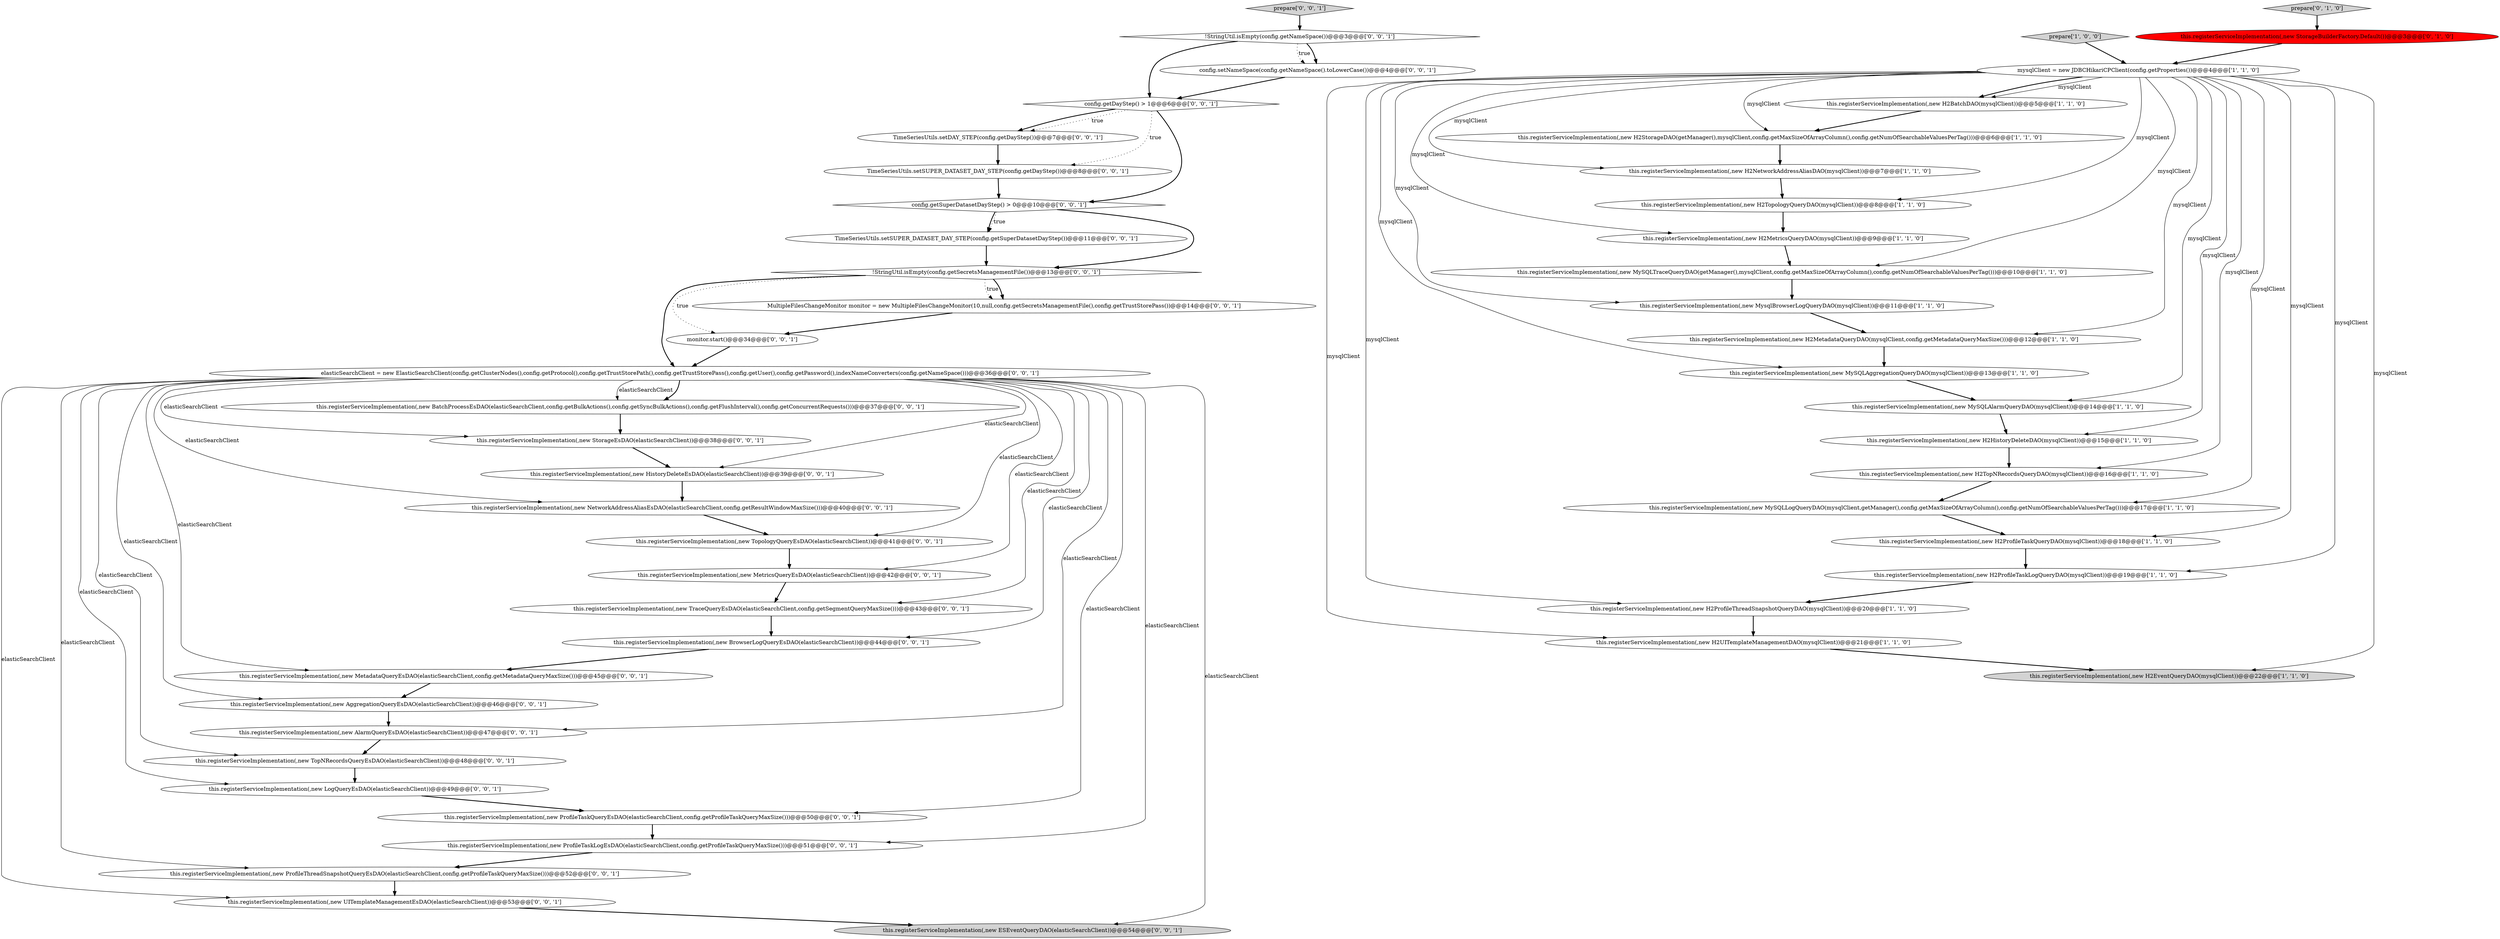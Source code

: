 digraph {
35 [style = filled, label = "this.registerServiceImplementation(,new StorageEsDAO(elasticSearchClient))@@@38@@@['0', '0', '1']", fillcolor = white, shape = ellipse image = "AAA0AAABBB3BBB"];
46 [style = filled, label = "!StringUtil.isEmpty(config.getNameSpace())@@@3@@@['0', '0', '1']", fillcolor = white, shape = diamond image = "AAA0AAABBB3BBB"];
0 [style = filled, label = "this.registerServiceImplementation(,new H2TopNRecordsQueryDAO(mysqlClient))@@@16@@@['1', '1', '0']", fillcolor = white, shape = ellipse image = "AAA0AAABBB1BBB"];
11 [style = filled, label = "prepare['1', '0', '0']", fillcolor = lightgray, shape = diamond image = "AAA0AAABBB1BBB"];
12 [style = filled, label = "this.registerServiceImplementation(,new H2HistoryDeleteDAO(mysqlClient))@@@15@@@['1', '1', '0']", fillcolor = white, shape = ellipse image = "AAA0AAABBB1BBB"];
43 [style = filled, label = "prepare['0', '0', '1']", fillcolor = lightgray, shape = diamond image = "AAA0AAABBB3BBB"];
33 [style = filled, label = "this.registerServiceImplementation(,new ProfileThreadSnapshotQueryEsDAO(elasticSearchClient,config.getProfileTaskQueryMaxSize()))@@@52@@@['0', '0', '1']", fillcolor = white, shape = ellipse image = "AAA0AAABBB3BBB"];
1 [style = filled, label = "this.registerServiceImplementation(,new MySQLLogQueryDAO(mysqlClient,getManager(),config.getMaxSizeOfArrayColumn(),config.getNumOfSearchableValuesPerTag()))@@@17@@@['1', '1', '0']", fillcolor = white, shape = ellipse image = "AAA0AAABBB1BBB"];
17 [style = filled, label = "this.registerServiceImplementation(,new H2StorageDAO(getManager(),mysqlClient,config.getMaxSizeOfArrayColumn(),config.getNumOfSearchableValuesPerTag()))@@@6@@@['1', '1', '0']", fillcolor = white, shape = ellipse image = "AAA0AAABBB1BBB"];
4 [style = filled, label = "this.registerServiceImplementation(,new MySQLAggregationQueryDAO(mysqlClient))@@@13@@@['1', '1', '0']", fillcolor = white, shape = ellipse image = "AAA0AAABBB1BBB"];
26 [style = filled, label = "this.registerServiceImplementation(,new ProfileTaskQueryEsDAO(elasticSearchClient,config.getProfileTaskQueryMaxSize()))@@@50@@@['0', '0', '1']", fillcolor = white, shape = ellipse image = "AAA0AAABBB3BBB"];
7 [style = filled, label = "this.registerServiceImplementation(,new H2MetricsQueryDAO(mysqlClient))@@@9@@@['1', '1', '0']", fillcolor = white, shape = ellipse image = "AAA0AAABBB1BBB"];
29 [style = filled, label = "this.registerServiceImplementation(,new TopologyQueryEsDAO(elasticSearchClient))@@@41@@@['0', '0', '1']", fillcolor = white, shape = ellipse image = "AAA0AAABBB3BBB"];
44 [style = filled, label = "this.registerServiceImplementation(,new BatchProcessEsDAO(elasticSearchClient,config.getBulkActions(),config.getSyncBulkActions(),config.getFlushInterval(),config.getConcurrentRequests()))@@@37@@@['0', '0', '1']", fillcolor = white, shape = ellipse image = "AAA0AAABBB3BBB"];
23 [style = filled, label = "TimeSeriesUtils.setSUPER_DATASET_DAY_STEP(config.getDayStep())@@@8@@@['0', '0', '1']", fillcolor = white, shape = ellipse image = "AAA0AAABBB3BBB"];
47 [style = filled, label = "this.registerServiceImplementation(,new ProfileTaskLogEsDAO(elasticSearchClient,config.getProfileTaskQueryMaxSize()))@@@51@@@['0', '0', '1']", fillcolor = white, shape = ellipse image = "AAA0AAABBB3BBB"];
28 [style = filled, label = "this.registerServiceImplementation(,new NetworkAddressAliasEsDAO(elasticSearchClient,config.getResultWindowMaxSize()))@@@40@@@['0', '0', '1']", fillcolor = white, shape = ellipse image = "AAA0AAABBB3BBB"];
15 [style = filled, label = "this.registerServiceImplementation(,new H2TopologyQueryDAO(mysqlClient))@@@8@@@['1', '1', '0']", fillcolor = white, shape = ellipse image = "AAA0AAABBB1BBB"];
49 [style = filled, label = "this.registerServiceImplementation(,new AggregationQueryEsDAO(elasticSearchClient))@@@46@@@['0', '0', '1']", fillcolor = white, shape = ellipse image = "AAA0AAABBB3BBB"];
48 [style = filled, label = "elasticSearchClient = new ElasticSearchClient(config.getClusterNodes(),config.getProtocol(),config.getTrustStorePath(),config.getTrustStorePass(),config.getUser(),config.getPassword(),indexNameConverters(config.getNameSpace()))@@@36@@@['0', '0', '1']", fillcolor = white, shape = ellipse image = "AAA0AAABBB3BBB"];
27 [style = filled, label = "this.registerServiceImplementation(,new MetadataQueryEsDAO(elasticSearchClient,config.getMetadataQueryMaxSize()))@@@45@@@['0', '0', '1']", fillcolor = white, shape = ellipse image = "AAA0AAABBB3BBB"];
22 [style = filled, label = "this.registerServiceImplementation(,new HistoryDeleteEsDAO(elasticSearchClient))@@@39@@@['0', '0', '1']", fillcolor = white, shape = ellipse image = "AAA0AAABBB3BBB"];
6 [style = filled, label = "this.registerServiceImplementation(,new H2UITemplateManagementDAO(mysqlClient))@@@21@@@['1', '1', '0']", fillcolor = white, shape = ellipse image = "AAA0AAABBB1BBB"];
16 [style = filled, label = "this.registerServiceImplementation(,new H2EventQueryDAO(mysqlClient))@@@22@@@['1', '1', '0']", fillcolor = lightgray, shape = ellipse image = "AAA0AAABBB1BBB"];
20 [style = filled, label = "prepare['0', '1', '0']", fillcolor = lightgray, shape = diamond image = "AAA0AAABBB2BBB"];
3 [style = filled, label = "this.registerServiceImplementation(,new H2MetadataQueryDAO(mysqlClient,config.getMetadataQueryMaxSize()))@@@12@@@['1', '1', '0']", fillcolor = white, shape = ellipse image = "AAA0AAABBB1BBB"];
30 [style = filled, label = "this.registerServiceImplementation(,new UITemplateManagementEsDAO(elasticSearchClient))@@@53@@@['0', '0', '1']", fillcolor = white, shape = ellipse image = "AAA0AAABBB3BBB"];
2 [style = filled, label = "this.registerServiceImplementation(,new H2ProfileTaskLogQueryDAO(mysqlClient))@@@19@@@['1', '1', '0']", fillcolor = white, shape = ellipse image = "AAA0AAABBB1BBB"];
18 [style = filled, label = "this.registerServiceImplementation(,new H2ProfileThreadSnapshotQueryDAO(mysqlClient))@@@20@@@['1', '1', '0']", fillcolor = white, shape = ellipse image = "AAA0AAABBB1BBB"];
8 [style = filled, label = "this.registerServiceImplementation(,new MySQLTraceQueryDAO(getManager(),mysqlClient,config.getMaxSizeOfArrayColumn(),config.getNumOfSearchableValuesPerTag()))@@@10@@@['1', '1', '0']", fillcolor = white, shape = ellipse image = "AAA0AAABBB1BBB"];
50 [style = filled, label = "TimeSeriesUtils.setDAY_STEP(config.getDayStep())@@@7@@@['0', '0', '1']", fillcolor = white, shape = ellipse image = "AAA0AAABBB3BBB"];
24 [style = filled, label = "MultipleFilesChangeMonitor monitor = new MultipleFilesChangeMonitor(10,null,config.getSecretsManagementFile(),config.getTrustStorePass())@@@14@@@['0', '0', '1']", fillcolor = white, shape = ellipse image = "AAA0AAABBB3BBB"];
9 [style = filled, label = "this.registerServiceImplementation(,new MysqlBrowserLogQueryDAO(mysqlClient))@@@11@@@['1', '1', '0']", fillcolor = white, shape = ellipse image = "AAA0AAABBB1BBB"];
10 [style = filled, label = "this.registerServiceImplementation(,new H2ProfileTaskQueryDAO(mysqlClient))@@@18@@@['1', '1', '0']", fillcolor = white, shape = ellipse image = "AAA0AAABBB1BBB"];
51 [style = filled, label = "this.registerServiceImplementation(,new TopNRecordsQueryEsDAO(elasticSearchClient))@@@48@@@['0', '0', '1']", fillcolor = white, shape = ellipse image = "AAA0AAABBB3BBB"];
21 [style = filled, label = "this.registerServiceImplementation(,new StorageBuilderFactory.Default())@@@3@@@['0', '1', '0']", fillcolor = red, shape = ellipse image = "AAA1AAABBB2BBB"];
13 [style = filled, label = "this.registerServiceImplementation(,new MySQLAlarmQueryDAO(mysqlClient))@@@14@@@['1', '1', '0']", fillcolor = white, shape = ellipse image = "AAA0AAABBB1BBB"];
36 [style = filled, label = "this.registerServiceImplementation(,new LogQueryEsDAO(elasticSearchClient))@@@49@@@['0', '0', '1']", fillcolor = white, shape = ellipse image = "AAA0AAABBB3BBB"];
19 [style = filled, label = "this.registerServiceImplementation(,new H2BatchDAO(mysqlClient))@@@5@@@['1', '1', '0']", fillcolor = white, shape = ellipse image = "AAA0AAABBB1BBB"];
38 [style = filled, label = "monitor.start()@@@34@@@['0', '0', '1']", fillcolor = white, shape = ellipse image = "AAA0AAABBB3BBB"];
41 [style = filled, label = "TimeSeriesUtils.setSUPER_DATASET_DAY_STEP(config.getSuperDatasetDayStep())@@@11@@@['0', '0', '1']", fillcolor = white, shape = ellipse image = "AAA0AAABBB3BBB"];
45 [style = filled, label = "this.registerServiceImplementation(,new ESEventQueryDAO(elasticSearchClient))@@@54@@@['0', '0', '1']", fillcolor = lightgray, shape = ellipse image = "AAA0AAABBB3BBB"];
37 [style = filled, label = "config.getSuperDatasetDayStep() > 0@@@10@@@['0', '0', '1']", fillcolor = white, shape = diamond image = "AAA0AAABBB3BBB"];
34 [style = filled, label = "this.registerServiceImplementation(,new TraceQueryEsDAO(elasticSearchClient,config.getSegmentQueryMaxSize()))@@@43@@@['0', '0', '1']", fillcolor = white, shape = ellipse image = "AAA0AAABBB3BBB"];
40 [style = filled, label = "this.registerServiceImplementation(,new AlarmQueryEsDAO(elasticSearchClient))@@@47@@@['0', '0', '1']", fillcolor = white, shape = ellipse image = "AAA0AAABBB3BBB"];
39 [style = filled, label = "!StringUtil.isEmpty(config.getSecretsManagementFile())@@@13@@@['0', '0', '1']", fillcolor = white, shape = diamond image = "AAA0AAABBB3BBB"];
42 [style = filled, label = "this.registerServiceImplementation(,new BrowserLogQueryEsDAO(elasticSearchClient))@@@44@@@['0', '0', '1']", fillcolor = white, shape = ellipse image = "AAA0AAABBB3BBB"];
32 [style = filled, label = "config.getDayStep() > 1@@@6@@@['0', '0', '1']", fillcolor = white, shape = diamond image = "AAA0AAABBB3BBB"];
31 [style = filled, label = "this.registerServiceImplementation(,new MetricsQueryEsDAO(elasticSearchClient))@@@42@@@['0', '0', '1']", fillcolor = white, shape = ellipse image = "AAA0AAABBB3BBB"];
25 [style = filled, label = "config.setNameSpace(config.getNameSpace().toLowerCase())@@@4@@@['0', '0', '1']", fillcolor = white, shape = ellipse image = "AAA0AAABBB3BBB"];
14 [style = filled, label = "this.registerServiceImplementation(,new H2NetworkAddressAliasDAO(mysqlClient))@@@7@@@['1', '1', '0']", fillcolor = white, shape = ellipse image = "AAA0AAABBB1BBB"];
5 [style = filled, label = "mysqlClient = new JDBCHikariCPClient(config.getProperties())@@@4@@@['1', '1', '0']", fillcolor = white, shape = ellipse image = "AAA0AAABBB1BBB"];
32->37 [style = bold, label=""];
46->25 [style = bold, label=""];
39->24 [style = dotted, label="true"];
44->35 [style = bold, label=""];
39->24 [style = bold, label=""];
5->19 [style = solid, label="mysqlClient"];
7->8 [style = bold, label=""];
47->33 [style = bold, label=""];
48->31 [style = solid, label="elasticSearchClient"];
3->4 [style = bold, label=""];
27->49 [style = bold, label=""];
32->50 [style = dotted, label="true"];
17->14 [style = bold, label=""];
5->12 [style = solid, label="mysqlClient"];
49->40 [style = bold, label=""];
48->27 [style = solid, label="elasticSearchClient"];
48->51 [style = solid, label="elasticSearchClient"];
5->2 [style = solid, label="mysqlClient"];
48->29 [style = solid, label="elasticSearchClient"];
50->23 [style = bold, label=""];
48->35 [style = solid, label="elasticSearchClient"];
5->3 [style = solid, label="mysqlClient"];
40->51 [style = bold, label=""];
26->47 [style = bold, label=""];
5->17 [style = solid, label="mysqlClient"];
2->18 [style = bold, label=""];
24->38 [style = bold, label=""];
34->42 [style = bold, label=""];
48->44 [style = bold, label=""];
5->7 [style = solid, label="mysqlClient"];
48->22 [style = solid, label="elasticSearchClient"];
43->46 [style = bold, label=""];
48->34 [style = solid, label="elasticSearchClient"];
13->12 [style = bold, label=""];
23->37 [style = bold, label=""];
37->41 [style = dotted, label="true"];
5->0 [style = solid, label="mysqlClient"];
5->10 [style = solid, label="mysqlClient"];
33->30 [style = bold, label=""];
14->15 [style = bold, label=""];
10->2 [style = bold, label=""];
5->4 [style = solid, label="mysqlClient"];
48->40 [style = solid, label="elasticSearchClient"];
46->25 [style = dotted, label="true"];
48->28 [style = solid, label="elasticSearchClient"];
5->1 [style = solid, label="mysqlClient"];
32->50 [style = bold, label=""];
28->29 [style = bold, label=""];
48->33 [style = solid, label="elasticSearchClient"];
5->14 [style = solid, label="mysqlClient"];
5->18 [style = solid, label="mysqlClient"];
37->41 [style = bold, label=""];
4->13 [style = bold, label=""];
22->28 [style = bold, label=""];
19->17 [style = bold, label=""];
38->48 [style = bold, label=""];
31->34 [style = bold, label=""];
5->19 [style = bold, label=""];
21->5 [style = bold, label=""];
11->5 [style = bold, label=""];
48->36 [style = solid, label="elasticSearchClient"];
51->36 [style = bold, label=""];
18->6 [style = bold, label=""];
0->1 [style = bold, label=""];
48->42 [style = solid, label="elasticSearchClient"];
9->3 [style = bold, label=""];
42->27 [style = bold, label=""];
46->32 [style = bold, label=""];
48->30 [style = solid, label="elasticSearchClient"];
37->39 [style = bold, label=""];
39->48 [style = bold, label=""];
48->44 [style = solid, label="elasticSearchClient"];
15->7 [style = bold, label=""];
32->23 [style = dotted, label="true"];
35->22 [style = bold, label=""];
29->31 [style = bold, label=""];
39->38 [style = dotted, label="true"];
5->6 [style = solid, label="mysqlClient"];
25->32 [style = bold, label=""];
36->26 [style = bold, label=""];
12->0 [style = bold, label=""];
5->13 [style = solid, label="mysqlClient"];
5->9 [style = solid, label="mysqlClient"];
48->45 [style = solid, label="elasticSearchClient"];
48->26 [style = solid, label="elasticSearchClient"];
20->21 [style = bold, label=""];
5->8 [style = solid, label="mysqlClient"];
6->16 [style = bold, label=""];
48->49 [style = solid, label="elasticSearchClient"];
5->16 [style = solid, label="mysqlClient"];
8->9 [style = bold, label=""];
41->39 [style = bold, label=""];
1->10 [style = bold, label=""];
48->47 [style = solid, label="elasticSearchClient"];
5->15 [style = solid, label="mysqlClient"];
30->45 [style = bold, label=""];
}
